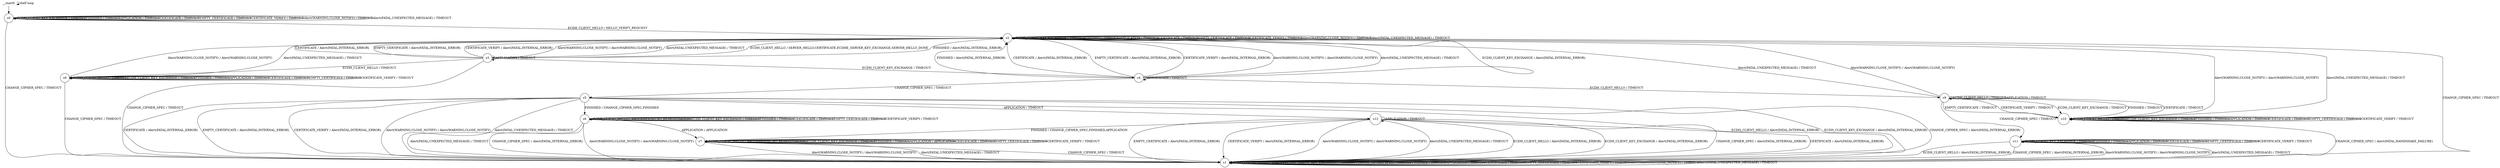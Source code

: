 digraph g {
	graph [name=g];
	s0	[label=s0,
		shape=circle];
	s0 -> s0	[key=0,
		label="ECDH_CLIENT_KEY_EXCHANGE / TIMEOUT"];
	s0 -> s0	[key=1,
		label="FINISHED / TIMEOUT"];
	s0 -> s0	[key=2,
		label="APPLICATION / TIMEOUT"];
	s0 -> s0	[key=3,
		label="CERTIFICATE / TIMEOUT"];
	s0 -> s0	[key=4,
		label="EMPTY_CERTIFICATE / TIMEOUT"];
	s0 -> s0	[key=5,
		label="CERTIFICATE_VERIFY / TIMEOUT"];
	s0 -> s0	[key=6,
		label="Alert(WARNING,CLOSE_NOTIFY) / TIMEOUT"];
	s0 -> s0	[key=7,
		label="Alert(FATAL,UNEXPECTED_MESSAGE) / TIMEOUT"];
	s1	[label=s1,
		shape=circle];
	s0 -> s1	[key=0,
		label="CHANGE_CIPHER_SPEC / TIMEOUT"];
	s2	[label=s2,
		shape=circle];
	s0 -> s2	[key=0,
		label="ECDH_CLIENT_HELLO / HELLO_VERIFY_REQUEST"];
	s1 -> s1	[key=0,
		label="ECDH_CLIENT_HELLO / TIMEOUT"];
	s1 -> s1	[key=1,
		label="ECDH_CLIENT_KEY_EXCHANGE / TIMEOUT"];
	s1 -> s1	[key=2,
		label="CHANGE_CIPHER_SPEC / TIMEOUT"];
	s1 -> s1	[key=3,
		label="FINISHED / TIMEOUT"];
	s1 -> s1	[key=4,
		label="APPLICATION / TIMEOUT"];
	s1 -> s1	[key=5,
		label="CERTIFICATE / TIMEOUT"];
	s1 -> s1	[key=6,
		label="EMPTY_CERTIFICATE / TIMEOUT"];
	s1 -> s1	[key=7,
		label="CERTIFICATE_VERIFY / TIMEOUT"];
	s1 -> s1	[key=8,
		label="Alert(WARNING,CLOSE_NOTIFY) / TIMEOUT"];
	s1 -> s1	[key=9,
		label="Alert(FATAL,UNEXPECTED_MESSAGE) / TIMEOUT"];
	s2 -> s1	[key=0,
		label="CHANGE_CIPHER_SPEC / TIMEOUT"];
	s2 -> s2	[key=0,
		label="ECDH_CLIENT_KEY_EXCHANGE / TIMEOUT"];
	s2 -> s2	[key=1,
		label="FINISHED / TIMEOUT"];
	s2 -> s2	[key=2,
		label="APPLICATION / TIMEOUT"];
	s2 -> s2	[key=3,
		label="CERTIFICATE / TIMEOUT"];
	s2 -> s2	[key=4,
		label="EMPTY_CERTIFICATE / TIMEOUT"];
	s2 -> s2	[key=5,
		label="CERTIFICATE_VERIFY / TIMEOUT"];
	s2 -> s2	[key=6,
		label="Alert(WARNING,CLOSE_NOTIFY) / TIMEOUT"];
	s2 -> s2	[key=7,
		label="Alert(FATAL,UNEXPECTED_MESSAGE) / TIMEOUT"];
	s3	[label=s3,
		shape=circle];
	s2 -> s3	[key=0,
		label="ECDH_CLIENT_HELLO / SERVER_HELLO,CERTIFICATE,ECDHE_SERVER_KEY_EXCHANGE,SERVER_HELLO_DONE"];
	s3 -> s1	[key=0,
		label="CHANGE_CIPHER_SPEC / TIMEOUT"];
	s3 -> s2	[key=0,
		label="FINISHED / Alert(FATAL,INTERNAL_ERROR)"];
	s3 -> s2	[key=1,
		label="CERTIFICATE / Alert(FATAL,INTERNAL_ERROR)"];
	s3 -> s2	[key=2,
		label="EMPTY_CERTIFICATE / Alert(FATAL,INTERNAL_ERROR)"];
	s3 -> s2	[key=3,
		label="CERTIFICATE_VERIFY / Alert(FATAL,INTERNAL_ERROR)"];
	s3 -> s2	[key=4,
		label="Alert(WARNING,CLOSE_NOTIFY) / Alert(WARNING,CLOSE_NOTIFY)"];
	s3 -> s2	[key=5,
		label="Alert(FATAL,UNEXPECTED_MESSAGE) / TIMEOUT"];
	s3 -> s3	[key=0,
		label="APPLICATION / TIMEOUT"];
	s4	[label=s4,
		shape=circle];
	s3 -> s4	[key=0,
		label="ECDH_CLIENT_KEY_EXCHANGE / TIMEOUT"];
	s8	[label=s8,
		shape=circle];
	s3 -> s8	[key=0,
		label="ECDH_CLIENT_HELLO / TIMEOUT"];
	s4 -> s2	[key=0,
		label="ECDH_CLIENT_KEY_EXCHANGE / Alert(FATAL,INTERNAL_ERROR)"];
	s4 -> s2	[key=1,
		label="FINISHED / Alert(FATAL,INTERNAL_ERROR)"];
	s4 -> s2	[key=2,
		label="CERTIFICATE / Alert(FATAL,INTERNAL_ERROR)"];
	s4 -> s2	[key=3,
		label="EMPTY_CERTIFICATE / Alert(FATAL,INTERNAL_ERROR)"];
	s4 -> s2	[key=4,
		label="CERTIFICATE_VERIFY / Alert(FATAL,INTERNAL_ERROR)"];
	s4 -> s2	[key=5,
		label="Alert(WARNING,CLOSE_NOTIFY) / Alert(WARNING,CLOSE_NOTIFY)"];
	s4 -> s2	[key=6,
		label="Alert(FATAL,UNEXPECTED_MESSAGE) / TIMEOUT"];
	s4 -> s4	[key=0,
		label="APPLICATION / TIMEOUT"];
	s5	[label=s5,
		shape=circle];
	s4 -> s5	[key=0,
		label="CHANGE_CIPHER_SPEC / TIMEOUT"];
	s9	[label=s9,
		shape=circle];
	s4 -> s9	[key=0,
		label="ECDH_CLIENT_HELLO / TIMEOUT"];
	s5 -> s1	[key=0,
		label="ECDH_CLIENT_HELLO / Alert(FATAL,INTERNAL_ERROR)"];
	s5 -> s1	[key=1,
		label="ECDH_CLIENT_KEY_EXCHANGE / Alert(FATAL,INTERNAL_ERROR)"];
	s5 -> s1	[key=2,
		label="CHANGE_CIPHER_SPEC / Alert(FATAL,INTERNAL_ERROR)"];
	s5 -> s1	[key=3,
		label="CERTIFICATE / Alert(FATAL,INTERNAL_ERROR)"];
	s5 -> s1	[key=4,
		label="EMPTY_CERTIFICATE / Alert(FATAL,INTERNAL_ERROR)"];
	s5 -> s1	[key=5,
		label="CERTIFICATE_VERIFY / Alert(FATAL,INTERNAL_ERROR)"];
	s5 -> s1	[key=6,
		label="Alert(WARNING,CLOSE_NOTIFY) / Alert(WARNING,CLOSE_NOTIFY)"];
	s5 -> s1	[key=7,
		label="Alert(FATAL,UNEXPECTED_MESSAGE) / TIMEOUT"];
	s6	[label=s6,
		shape=circle];
	s5 -> s6	[key=0,
		label="FINISHED / CHANGE_CIPHER_SPEC,FINISHED"];
	s12	[label=s12,
		shape=circle];
	s5 -> s12	[key=0,
		label="APPLICATION / TIMEOUT"];
	s6 -> s1	[key=0,
		label="CHANGE_CIPHER_SPEC / Alert(FATAL,INTERNAL_ERROR)"];
	s6 -> s1	[key=1,
		label="Alert(WARNING,CLOSE_NOTIFY) / Alert(WARNING,CLOSE_NOTIFY)"];
	s6 -> s1	[key=2,
		label="Alert(FATAL,UNEXPECTED_MESSAGE) / TIMEOUT"];
	s6 -> s6	[key=0,
		label="ECDH_CLIENT_HELLO / Alert(WARNING,NO_RENEGOTIATION)"];
	s6 -> s6	[key=1,
		label="ECDH_CLIENT_KEY_EXCHANGE / TIMEOUT"];
	s6 -> s6	[key=2,
		label="FINISHED / TIMEOUT"];
	s6 -> s6	[key=3,
		label="CERTIFICATE / TIMEOUT"];
	s6 -> s6	[key=4,
		label="EMPTY_CERTIFICATE / TIMEOUT"];
	s6 -> s6	[key=5,
		label="CERTIFICATE_VERIFY / TIMEOUT"];
	s7	[label=s7,
		shape=circle];
	s6 -> s7	[key=0,
		label="APPLICATION / APPLICATION"];
	s7 -> s1	[key=0,
		label="CHANGE_CIPHER_SPEC / TIMEOUT"];
	s7 -> s1	[key=1,
		label="Alert(WARNING,CLOSE_NOTIFY) / Alert(WARNING,CLOSE_NOTIFY)"];
	s7 -> s1	[key=2,
		label="Alert(FATAL,UNEXPECTED_MESSAGE) / TIMEOUT"];
	s7 -> s7	[key=0,
		label="ECDH_CLIENT_HELLO / Alert(WARNING,NO_RENEGOTIATION)"];
	s7 -> s7	[key=1,
		label="ECDH_CLIENT_KEY_EXCHANGE / TIMEOUT"];
	s7 -> s7	[key=2,
		label="FINISHED / TIMEOUT"];
	s7 -> s7	[key=3,
		label="APPLICATION / APPLICATION"];
	s7 -> s7	[key=4,
		label="CERTIFICATE / TIMEOUT"];
	s7 -> s7	[key=5,
		label="EMPTY_CERTIFICATE / TIMEOUT"];
	s7 -> s7	[key=6,
		label="CERTIFICATE_VERIFY / TIMEOUT"];
	s8 -> s1	[key=0,
		label="CHANGE_CIPHER_SPEC / TIMEOUT"];
	s8 -> s2	[key=0,
		label="Alert(WARNING,CLOSE_NOTIFY) / Alert(WARNING,CLOSE_NOTIFY)"];
	s8 -> s2	[key=1,
		label="Alert(FATAL,UNEXPECTED_MESSAGE) / TIMEOUT"];
	s8 -> s8	[key=0,
		label="ECDH_CLIENT_HELLO / TIMEOUT"];
	s8 -> s8	[key=1,
		label="ECDH_CLIENT_KEY_EXCHANGE / TIMEOUT"];
	s8 -> s8	[key=2,
		label="FINISHED / TIMEOUT"];
	s8 -> s8	[key=3,
		label="APPLICATION / TIMEOUT"];
	s8 -> s8	[key=4,
		label="CERTIFICATE / TIMEOUT"];
	s8 -> s8	[key=5,
		label="EMPTY_CERTIFICATE / TIMEOUT"];
	s8 -> s8	[key=6,
		label="CERTIFICATE_VERIFY / TIMEOUT"];
	s9 -> s2	[key=0,
		label="Alert(WARNING,CLOSE_NOTIFY) / Alert(WARNING,CLOSE_NOTIFY)"];
	s9 -> s2	[key=1,
		label="Alert(FATAL,UNEXPECTED_MESSAGE) / TIMEOUT"];
	s9 -> s9	[key=0,
		label="ECDH_CLIENT_HELLO / TIMEOUT"];
	s9 -> s9	[key=1,
		label="APPLICATION / TIMEOUT"];
	s10	[label=s10,
		shape=circle];
	s9 -> s10	[key=0,
		label="ECDH_CLIENT_KEY_EXCHANGE / TIMEOUT"];
	s9 -> s10	[key=1,
		label="FINISHED / TIMEOUT"];
	s9 -> s10	[key=2,
		label="CERTIFICATE / TIMEOUT"];
	s9 -> s10	[key=3,
		label="EMPTY_CERTIFICATE / TIMEOUT"];
	s9 -> s10	[key=4,
		label="CERTIFICATE_VERIFY / TIMEOUT"];
	s11	[label=s11,
		shape=circle];
	s9 -> s11	[key=0,
		label="CHANGE_CIPHER_SPEC / TIMEOUT"];
	s10 -> s1	[key=0,
		label="CHANGE_CIPHER_SPEC / Alert(FATAL,HANDSHAKE_FAILURE)"];
	s10 -> s2	[key=0,
		label="Alert(WARNING,CLOSE_NOTIFY) / Alert(WARNING,CLOSE_NOTIFY)"];
	s10 -> s2	[key=1,
		label="Alert(FATAL,UNEXPECTED_MESSAGE) / TIMEOUT"];
	s10 -> s10	[key=0,
		label="ECDH_CLIENT_HELLO / TIMEOUT"];
	s10 -> s10	[key=1,
		label="ECDH_CLIENT_KEY_EXCHANGE / TIMEOUT"];
	s10 -> s10	[key=2,
		label="FINISHED / TIMEOUT"];
	s10 -> s10	[key=3,
		label="APPLICATION / TIMEOUT"];
	s10 -> s10	[key=4,
		label="CERTIFICATE / TIMEOUT"];
	s10 -> s10	[key=5,
		label="EMPTY_CERTIFICATE / TIMEOUT"];
	s10 -> s10	[key=6,
		label="CERTIFICATE_VERIFY / TIMEOUT"];
	s11 -> s1	[key=0,
		label="ECDH_CLIENT_HELLO / Alert(FATAL,INTERNAL_ERROR)"];
	s11 -> s1	[key=1,
		label="CHANGE_CIPHER_SPEC / Alert(FATAL,INTERNAL_ERROR)"];
	s11 -> s1	[key=2,
		label="Alert(WARNING,CLOSE_NOTIFY) / Alert(WARNING,CLOSE_NOTIFY)"];
	s11 -> s1	[key=3,
		label="Alert(FATAL,UNEXPECTED_MESSAGE) / TIMEOUT"];
	s11 -> s11	[key=0,
		label="ECDH_CLIENT_KEY_EXCHANGE / TIMEOUT"];
	s11 -> s11	[key=1,
		label="FINISHED / TIMEOUT"];
	s11 -> s11	[key=2,
		label="APPLICATION / TIMEOUT"];
	s11 -> s11	[key=3,
		label="CERTIFICATE / TIMEOUT"];
	s11 -> s11	[key=4,
		label="EMPTY_CERTIFICATE / TIMEOUT"];
	s11 -> s11	[key=5,
		label="CERTIFICATE_VERIFY / TIMEOUT"];
	s12 -> s1	[key=0,
		label="ECDH_CLIENT_HELLO / Alert(FATAL,INTERNAL_ERROR)"];
	s12 -> s1	[key=1,
		label="ECDH_CLIENT_KEY_EXCHANGE / Alert(FATAL,INTERNAL_ERROR)"];
	s12 -> s1	[key=2,
		label="CHANGE_CIPHER_SPEC / Alert(FATAL,INTERNAL_ERROR)"];
	s12 -> s1	[key=3,
		label="CERTIFICATE / Alert(FATAL,INTERNAL_ERROR)"];
	s12 -> s1	[key=4,
		label="EMPTY_CERTIFICATE / Alert(FATAL,INTERNAL_ERROR)"];
	s12 -> s1	[key=5,
		label="CERTIFICATE_VERIFY / Alert(FATAL,INTERNAL_ERROR)"];
	s12 -> s1	[key=6,
		label="Alert(WARNING,CLOSE_NOTIFY) / Alert(WARNING,CLOSE_NOTIFY)"];
	s12 -> s1	[key=7,
		label="Alert(FATAL,UNEXPECTED_MESSAGE) / TIMEOUT"];
	s12 -> s7	[key=0,
		label="FINISHED / CHANGE_CIPHER_SPEC,FINISHED,APPLICATION"];
	s12 -> s12	[key=0,
		label="APPLICATION / TIMEOUT"];
	__start0	[height=0,
		shape=none,
		width=0];
	__start0 -> s0	[key=0];
	__start0 -> __start0	[key=0,
		label="Self loop"];
}
